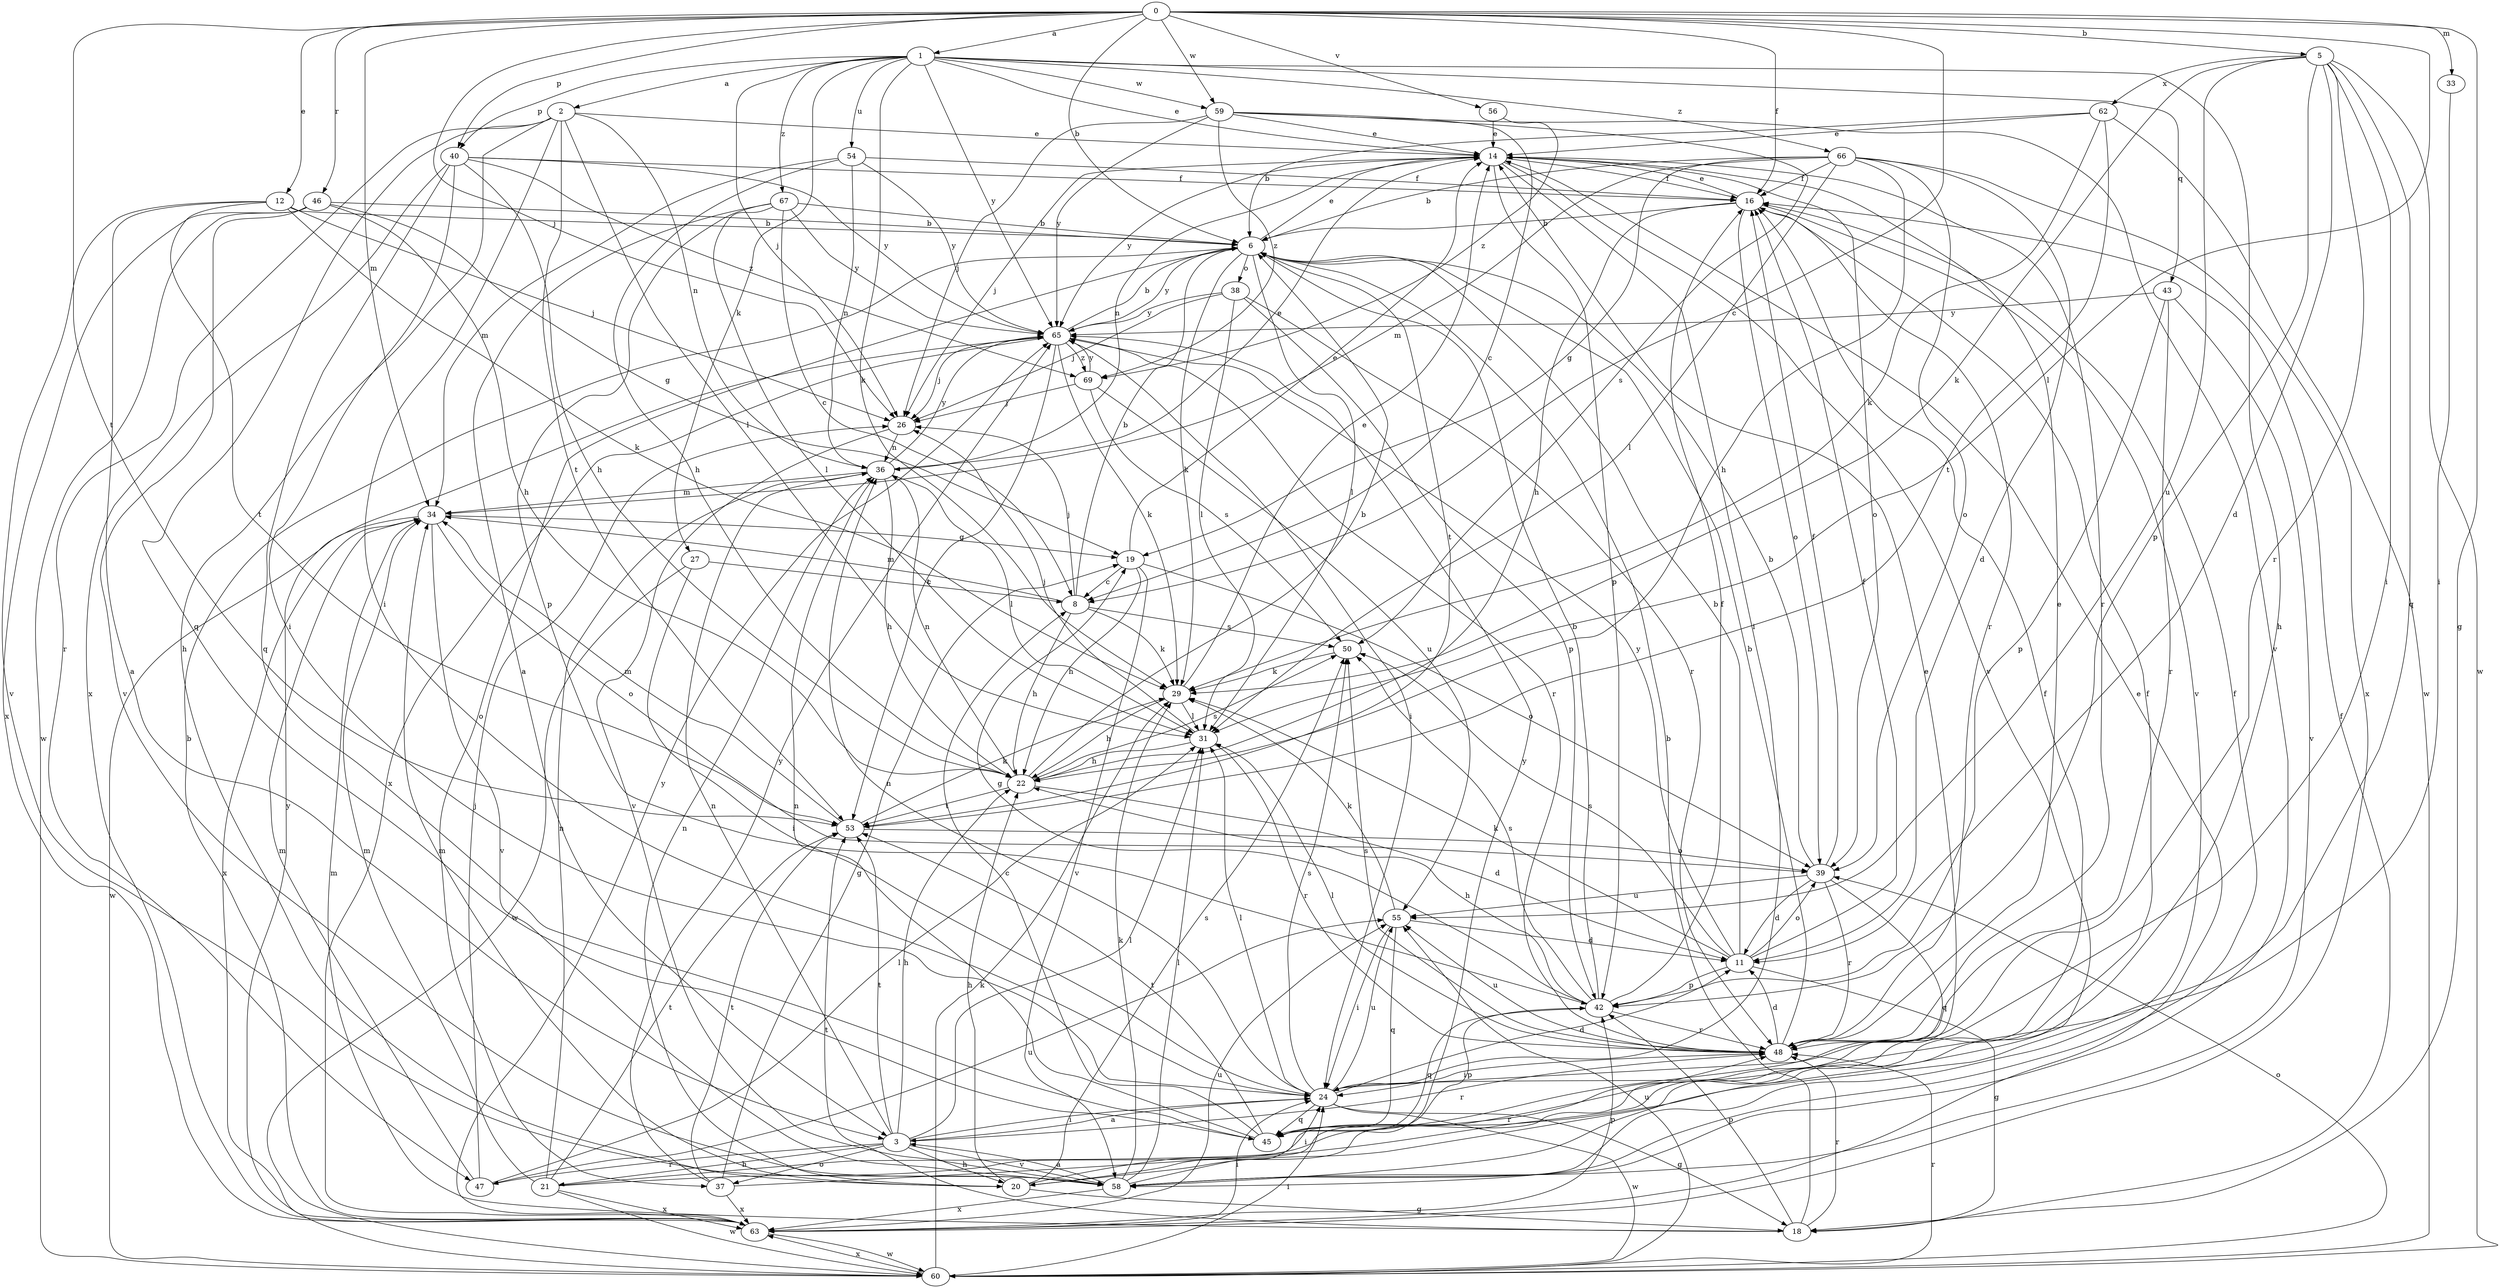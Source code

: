 strict digraph  {
0;
1;
2;
3;
5;
6;
8;
11;
12;
14;
16;
18;
19;
20;
21;
22;
24;
26;
27;
29;
31;
33;
34;
36;
37;
38;
39;
40;
42;
43;
45;
46;
47;
48;
50;
53;
54;
55;
56;
58;
59;
60;
62;
63;
65;
66;
67;
69;
0 -> 1  [label=a];
0 -> 5  [label=b];
0 -> 6  [label=b];
0 -> 8  [label=c];
0 -> 12  [label=e];
0 -> 16  [label=f];
0 -> 18  [label=g];
0 -> 26  [label=j];
0 -> 31  [label=l];
0 -> 33  [label=m];
0 -> 34  [label=m];
0 -> 40  [label=p];
0 -> 46  [label=r];
0 -> 53  [label=t];
0 -> 56  [label=v];
0 -> 59  [label=w];
1 -> 2  [label=a];
1 -> 14  [label=e];
1 -> 20  [label=h];
1 -> 26  [label=j];
1 -> 27  [label=k];
1 -> 29  [label=k];
1 -> 40  [label=p];
1 -> 43  [label=q];
1 -> 54  [label=u];
1 -> 59  [label=w];
1 -> 65  [label=y];
1 -> 66  [label=z];
1 -> 67  [label=z];
2 -> 14  [label=e];
2 -> 20  [label=h];
2 -> 24  [label=i];
2 -> 31  [label=l];
2 -> 36  [label=n];
2 -> 45  [label=q];
2 -> 47  [label=r];
2 -> 53  [label=t];
3 -> 20  [label=h];
3 -> 21  [label=h];
3 -> 22  [label=h];
3 -> 24  [label=i];
3 -> 31  [label=l];
3 -> 36  [label=n];
3 -> 37  [label=o];
3 -> 47  [label=r];
3 -> 48  [label=r];
3 -> 53  [label=t];
3 -> 58  [label=v];
5 -> 11  [label=d];
5 -> 24  [label=i];
5 -> 29  [label=k];
5 -> 42  [label=p];
5 -> 45  [label=q];
5 -> 48  [label=r];
5 -> 55  [label=u];
5 -> 60  [label=w];
5 -> 62  [label=x];
6 -> 14  [label=e];
6 -> 29  [label=k];
6 -> 31  [label=l];
6 -> 37  [label=o];
6 -> 38  [label=o];
6 -> 53  [label=t];
6 -> 65  [label=y];
8 -> 6  [label=b];
8 -> 22  [label=h];
8 -> 26  [label=j];
8 -> 29  [label=k];
8 -> 34  [label=m];
8 -> 50  [label=s];
11 -> 6  [label=b];
11 -> 16  [label=f];
11 -> 18  [label=g];
11 -> 29  [label=k];
11 -> 39  [label=o];
11 -> 42  [label=p];
11 -> 50  [label=s];
11 -> 65  [label=y];
12 -> 3  [label=a];
12 -> 6  [label=b];
12 -> 26  [label=j];
12 -> 29  [label=k];
12 -> 53  [label=t];
12 -> 58  [label=v];
14 -> 16  [label=f];
14 -> 24  [label=i];
14 -> 26  [label=j];
14 -> 36  [label=n];
14 -> 39  [label=o];
14 -> 42  [label=p];
14 -> 48  [label=r];
14 -> 58  [label=v];
14 -> 65  [label=y];
16 -> 6  [label=b];
16 -> 14  [label=e];
16 -> 22  [label=h];
16 -> 39  [label=o];
16 -> 48  [label=r];
16 -> 58  [label=v];
18 -> 6  [label=b];
18 -> 16  [label=f];
18 -> 34  [label=m];
18 -> 42  [label=p];
18 -> 48  [label=r];
18 -> 53  [label=t];
19 -> 8  [label=c];
19 -> 14  [label=e];
19 -> 22  [label=h];
19 -> 39  [label=o];
19 -> 58  [label=v];
20 -> 18  [label=g];
20 -> 22  [label=h];
20 -> 34  [label=m];
20 -> 36  [label=n];
20 -> 48  [label=r];
20 -> 50  [label=s];
20 -> 65  [label=y];
21 -> 14  [label=e];
21 -> 16  [label=f];
21 -> 34  [label=m];
21 -> 36  [label=n];
21 -> 53  [label=t];
21 -> 60  [label=w];
21 -> 63  [label=x];
22 -> 6  [label=b];
22 -> 11  [label=d];
22 -> 36  [label=n];
22 -> 50  [label=s];
22 -> 53  [label=t];
24 -> 3  [label=a];
24 -> 11  [label=d];
24 -> 18  [label=g];
24 -> 31  [label=l];
24 -> 36  [label=n];
24 -> 45  [label=q];
24 -> 50  [label=s];
24 -> 55  [label=u];
24 -> 60  [label=w];
26 -> 36  [label=n];
26 -> 58  [label=v];
27 -> 8  [label=c];
27 -> 24  [label=i];
27 -> 60  [label=w];
29 -> 14  [label=e];
29 -> 22  [label=h];
29 -> 31  [label=l];
31 -> 22  [label=h];
31 -> 26  [label=j];
31 -> 48  [label=r];
33 -> 24  [label=i];
34 -> 19  [label=g];
34 -> 39  [label=o];
34 -> 58  [label=v];
34 -> 60  [label=w];
34 -> 63  [label=x];
36 -> 14  [label=e];
36 -> 22  [label=h];
36 -> 31  [label=l];
36 -> 34  [label=m];
36 -> 65  [label=y];
37 -> 16  [label=f];
37 -> 19  [label=g];
37 -> 53  [label=t];
37 -> 63  [label=x];
37 -> 65  [label=y];
38 -> 26  [label=j];
38 -> 31  [label=l];
38 -> 42  [label=p];
38 -> 48  [label=r];
38 -> 65  [label=y];
39 -> 6  [label=b];
39 -> 11  [label=d];
39 -> 16  [label=f];
39 -> 45  [label=q];
39 -> 48  [label=r];
39 -> 55  [label=u];
40 -> 16  [label=f];
40 -> 22  [label=h];
40 -> 24  [label=i];
40 -> 45  [label=q];
40 -> 63  [label=x];
40 -> 65  [label=y];
40 -> 69  [label=z];
42 -> 6  [label=b];
42 -> 16  [label=f];
42 -> 19  [label=g];
42 -> 22  [label=h];
42 -> 45  [label=q];
42 -> 48  [label=r];
42 -> 50  [label=s];
43 -> 42  [label=p];
43 -> 48  [label=r];
43 -> 58  [label=v];
43 -> 65  [label=y];
45 -> 8  [label=c];
45 -> 36  [label=n];
45 -> 42  [label=p];
45 -> 53  [label=t];
46 -> 6  [label=b];
46 -> 19  [label=g];
46 -> 22  [label=h];
46 -> 58  [label=v];
46 -> 60  [label=w];
46 -> 63  [label=x];
47 -> 26  [label=j];
47 -> 31  [label=l];
47 -> 34  [label=m];
47 -> 55  [label=u];
48 -> 6  [label=b];
48 -> 11  [label=d];
48 -> 14  [label=e];
48 -> 24  [label=i];
48 -> 31  [label=l];
48 -> 50  [label=s];
48 -> 55  [label=u];
50 -> 29  [label=k];
53 -> 29  [label=k];
53 -> 34  [label=m];
53 -> 39  [label=o];
54 -> 16  [label=f];
54 -> 22  [label=h];
54 -> 34  [label=m];
54 -> 36  [label=n];
54 -> 65  [label=y];
55 -> 11  [label=d];
55 -> 24  [label=i];
55 -> 29  [label=k];
55 -> 45  [label=q];
56 -> 14  [label=e];
56 -> 69  [label=z];
58 -> 3  [label=a];
58 -> 16  [label=f];
58 -> 24  [label=i];
58 -> 29  [label=k];
58 -> 31  [label=l];
58 -> 63  [label=x];
59 -> 8  [label=c];
59 -> 14  [label=e];
59 -> 26  [label=j];
59 -> 50  [label=s];
59 -> 58  [label=v];
59 -> 65  [label=y];
59 -> 69  [label=z];
60 -> 24  [label=i];
60 -> 29  [label=k];
60 -> 39  [label=o];
60 -> 48  [label=r];
60 -> 55  [label=u];
60 -> 63  [label=x];
60 -> 65  [label=y];
62 -> 6  [label=b];
62 -> 14  [label=e];
62 -> 29  [label=k];
62 -> 53  [label=t];
62 -> 60  [label=w];
63 -> 6  [label=b];
63 -> 14  [label=e];
63 -> 24  [label=i];
63 -> 42  [label=p];
63 -> 55  [label=u];
63 -> 60  [label=w];
63 -> 65  [label=y];
65 -> 6  [label=b];
65 -> 24  [label=i];
65 -> 26  [label=j];
65 -> 29  [label=k];
65 -> 48  [label=r];
65 -> 53  [label=t];
65 -> 63  [label=x];
65 -> 69  [label=z];
66 -> 6  [label=b];
66 -> 11  [label=d];
66 -> 16  [label=f];
66 -> 19  [label=g];
66 -> 22  [label=h];
66 -> 31  [label=l];
66 -> 34  [label=m];
66 -> 39  [label=o];
66 -> 63  [label=x];
67 -> 3  [label=a];
67 -> 6  [label=b];
67 -> 8  [label=c];
67 -> 31  [label=l];
67 -> 42  [label=p];
67 -> 65  [label=y];
69 -> 26  [label=j];
69 -> 50  [label=s];
69 -> 55  [label=u];
69 -> 65  [label=y];
}
